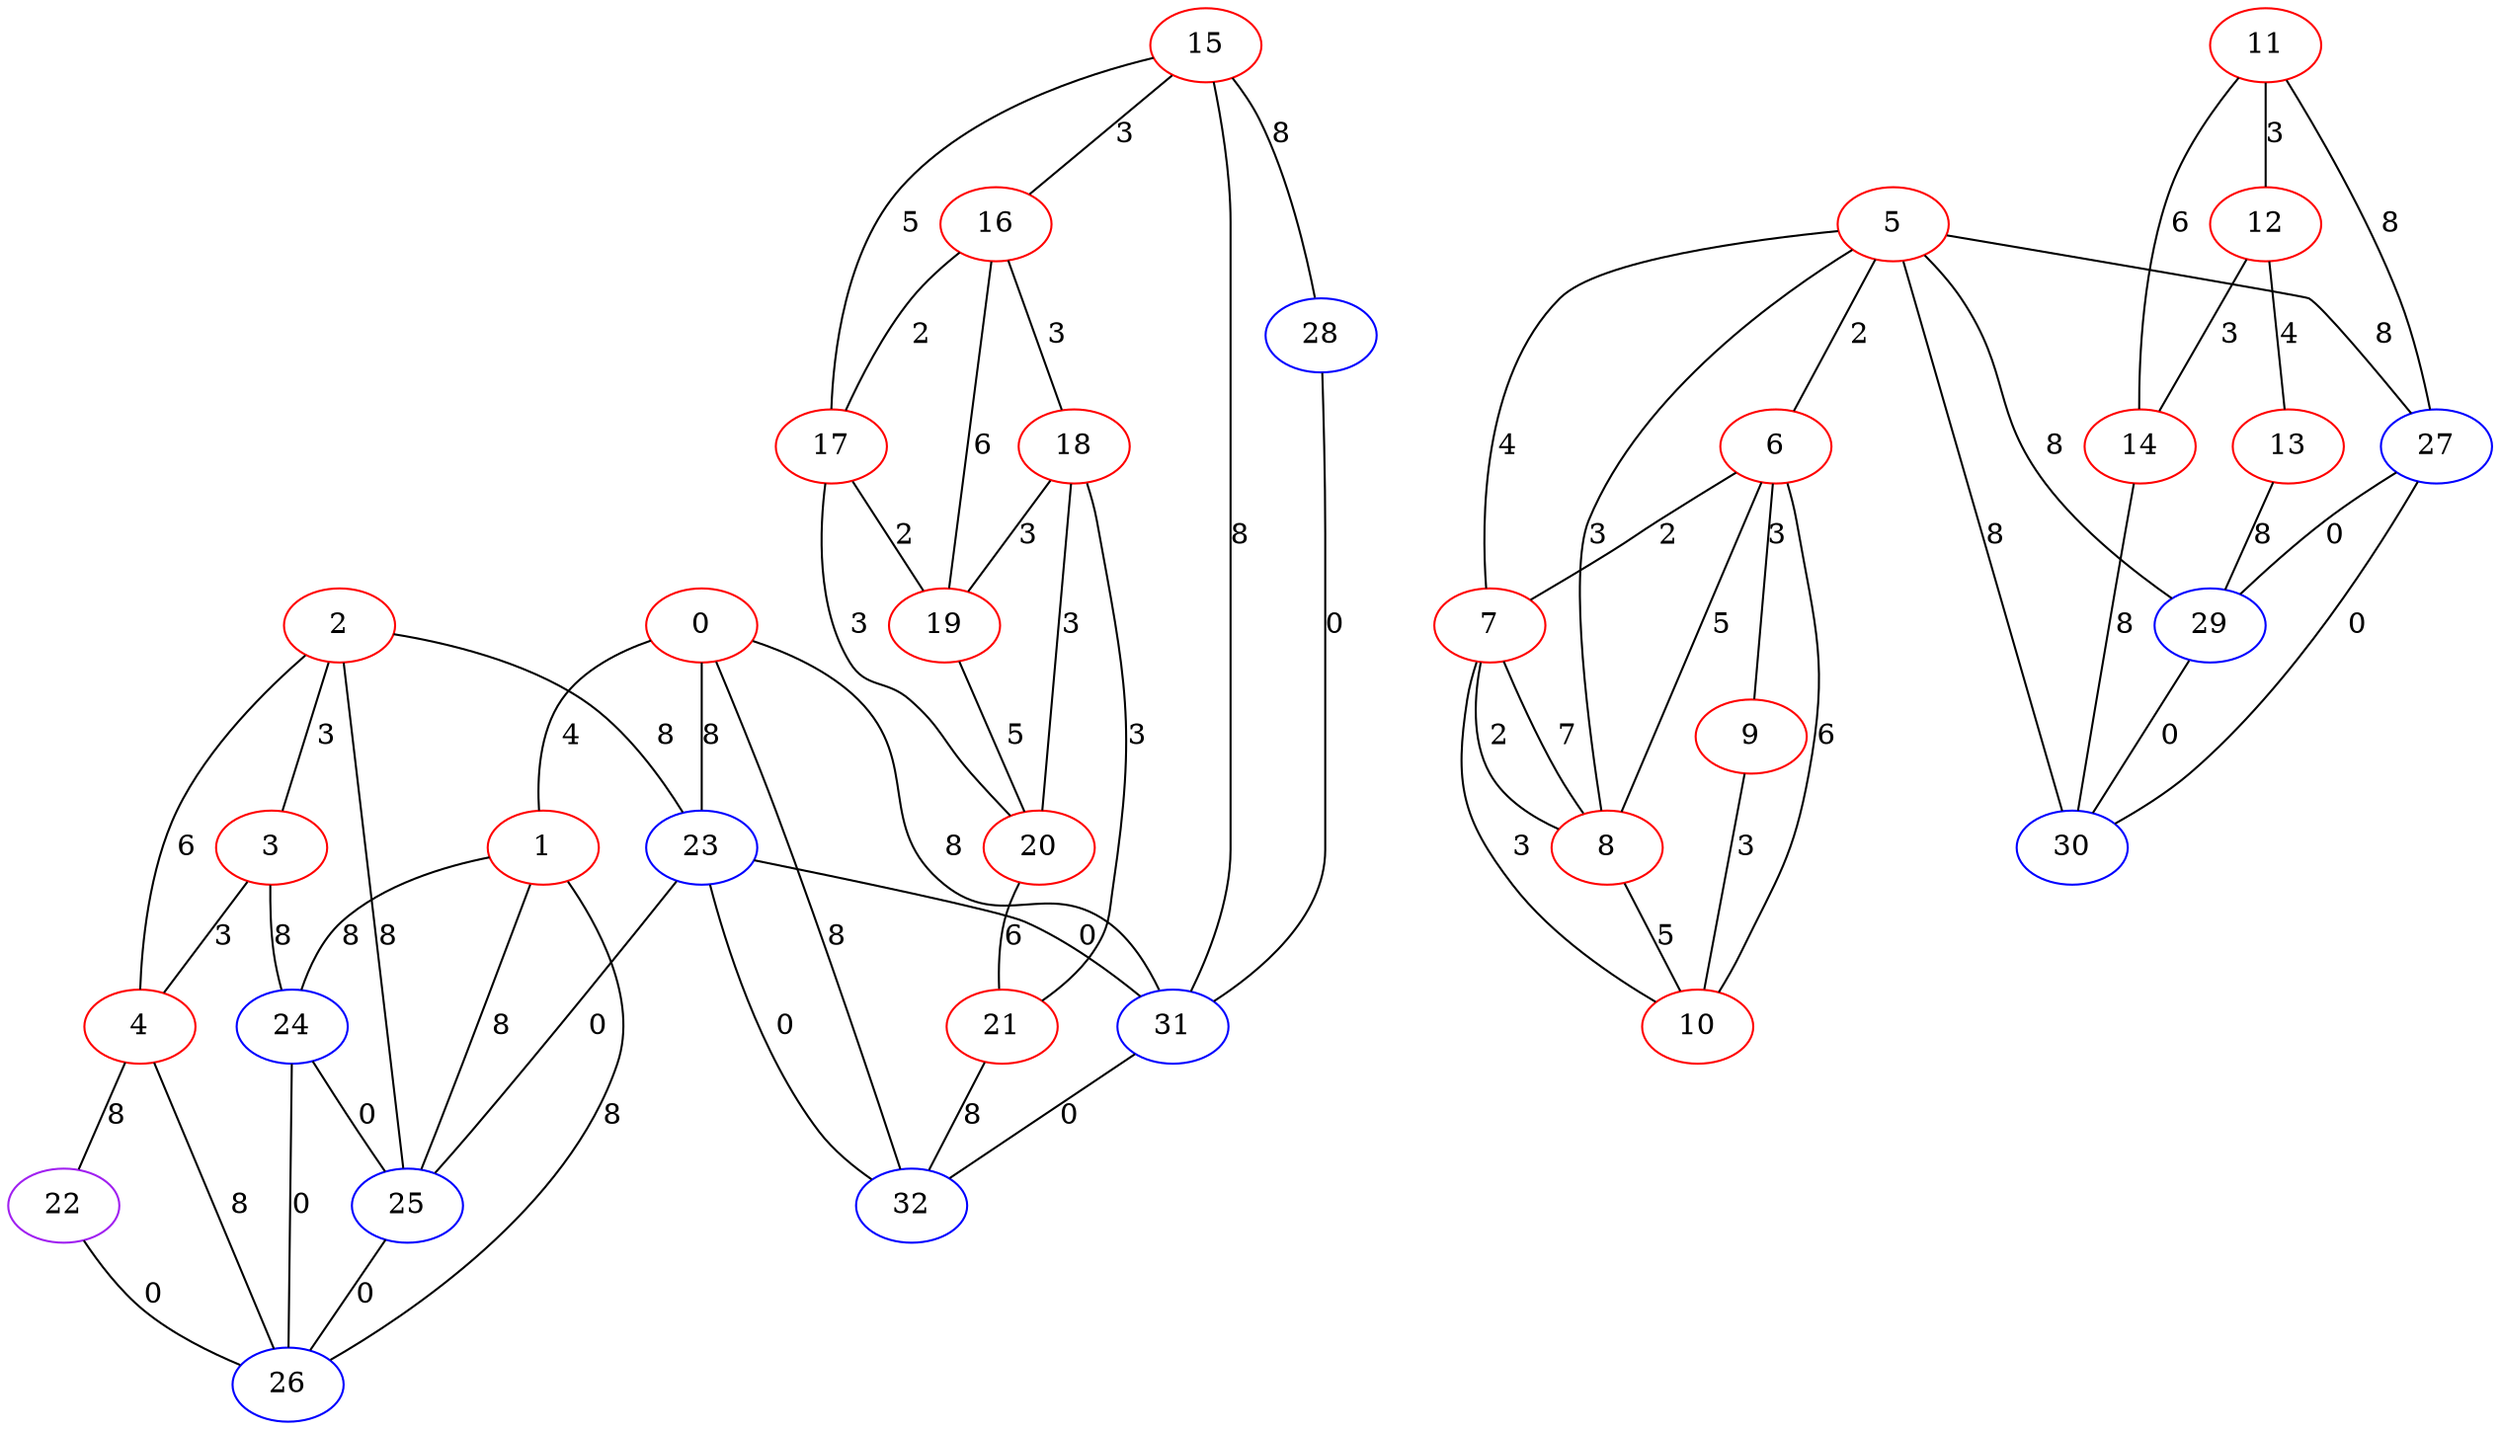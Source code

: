 graph "" {
0 [color=red, weight=1];
1 [color=red, weight=1];
2 [color=red, weight=1];
3 [color=red, weight=1];
4 [color=red, weight=1];
5 [color=red, weight=1];
6 [color=red, weight=1];
7 [color=red, weight=1];
8 [color=red, weight=1];
9 [color=red, weight=1];
10 [color=red, weight=1];
11 [color=red, weight=1];
12 [color=red, weight=1];
13 [color=red, weight=1];
14 [color=red, weight=1];
15 [color=red, weight=1];
16 [color=red, weight=1];
17 [color=red, weight=1];
18 [color=red, weight=1];
19 [color=red, weight=1];
20 [color=red, weight=1];
21 [color=red, weight=1];
22 [color=purple, weight=4];
23 [color=blue, weight=3];
24 [color=blue, weight=3];
25 [color=blue, weight=3];
26 [color=blue, weight=3];
27 [color=blue, weight=3];
28 [color=blue, weight=3];
29 [color=blue, weight=3];
30 [color=blue, weight=3];
31 [color=blue, weight=3];
32 [color=blue, weight=3];
0 -- 32  [key=0, label=8];
0 -- 1  [key=0, label=4];
0 -- 31  [key=0, label=8];
0 -- 23  [key=0, label=8];
1 -- 24  [key=0, label=8];
1 -- 26  [key=0, label=8];
1 -- 25  [key=0, label=8];
2 -- 25  [key=0, label=8];
2 -- 3  [key=0, label=3];
2 -- 4  [key=0, label=6];
2 -- 23  [key=0, label=8];
3 -- 24  [key=0, label=8];
3 -- 4  [key=0, label=3];
4 -- 26  [key=0, label=8];
4 -- 22  [key=0, label=8];
5 -- 6  [key=0, label=2];
5 -- 7  [key=0, label=4];
5 -- 8  [key=0, label=3];
5 -- 27  [key=0, label=8];
5 -- 29  [key=0, label=8];
5 -- 30  [key=0, label=8];
6 -- 8  [key=0, label=5];
6 -- 9  [key=0, label=3];
6 -- 10  [key=0, label=6];
6 -- 7  [key=0, label=2];
7 -- 8  [key=0, label=2];
7 -- 8  [key=1, label=7];
7 -- 10  [key=0, label=3];
8 -- 10  [key=0, label=5];
9 -- 10  [key=0, label=3];
11 -- 27  [key=0, label=8];
11 -- 12  [key=0, label=3];
11 -- 14  [key=0, label=6];
12 -- 13  [key=0, label=4];
12 -- 14  [key=0, label=3];
13 -- 29  [key=0, label=8];
14 -- 30  [key=0, label=8];
15 -- 16  [key=0, label=3];
15 -- 17  [key=0, label=5];
15 -- 28  [key=0, label=8];
15 -- 31  [key=0, label=8];
16 -- 17  [key=0, label=2];
16 -- 18  [key=0, label=3];
16 -- 19  [key=0, label=6];
17 -- 19  [key=0, label=2];
17 -- 20  [key=0, label=3];
18 -- 19  [key=0, label=3];
18 -- 20  [key=0, label=3];
18 -- 21  [key=0, label=3];
19 -- 20  [key=0, label=5];
20 -- 21  [key=0, label=6];
21 -- 32  [key=0, label=8];
22 -- 26  [key=0, label=0];
23 -- 32  [key=0, label=0];
23 -- 25  [key=0, label=0];
23 -- 31  [key=0, label=0];
24 -- 25  [key=0, label=0];
24 -- 26  [key=0, label=0];
25 -- 26  [key=0, label=0];
27 -- 29  [key=0, label=0];
27 -- 30  [key=0, label=0];
28 -- 31  [key=0, label=0];
29 -- 30  [key=0, label=0];
31 -- 32  [key=0, label=0];
}
